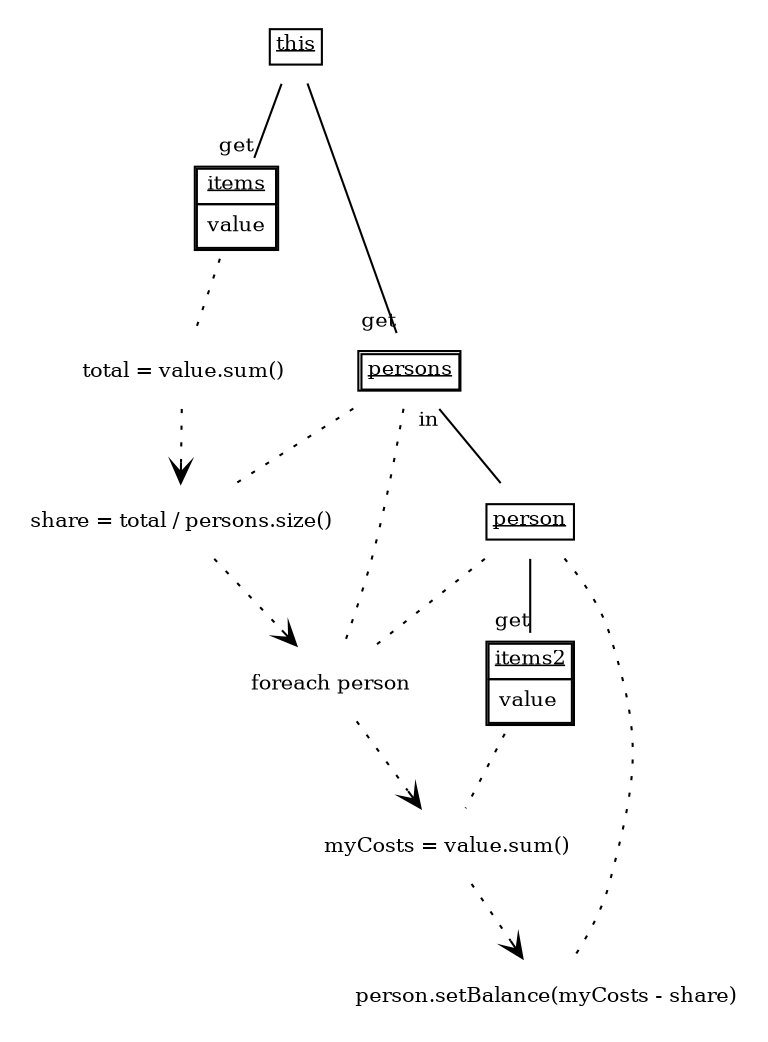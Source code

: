 
 digraph TrafoOpDiagram {
    node [shape = none, fontsize = 10]; 
    edge [fontsize = 10];
    
    
    this [label=<<table border='0' cellborder='1' cellspacing='0'> <tr> <td><u>this</u></td> </tr>  </table>>];
    items [label=<<table border='1' cellborder='1' cellspacing='0'> <tr> <td><u>items</u></td> </tr> <tr><td><table border='0' cellborder='0' cellspacing='0'> <tr><td align='left'>value</td></tr> </table></td></tr> </table>>];
    persons [label=<<table border='1' cellborder='1' cellspacing='0'> <tr> <td><u>persons</u></td> </tr>  </table>>];
    person [label=<<table border='0' cellborder='1' cellspacing='0'> <tr> <td><u>person</u></td> </tr>  </table>>];
    items2 [label=<<table border='1' cellborder='1' cellspacing='0'> <tr> <td><u>items2</u></td> </tr> <tr><td><table border='0' cellborder='0' cellspacing='0'> <tr><td align='left'>value</td></tr> </table></td></tr> </table>>];
    
    
    totalvaluesum [label=<<table border='0' cellborder='0' cellspacing='0'><tr><td>total = value.sum()</td></tr></table>>];
    sharetotalpersonssize [label=<<table border='0' cellborder='0' cellspacing='0'><tr><td>share = total / persons.size()</td></tr></table>>];
    foreachperson [label=<<table border='0' cellborder='0' cellspacing='0'><tr><td>foreach person</td></tr></table>>];
    myCostsvaluesum [label=<<table border='0' cellborder='0' cellspacing='0'><tr><td>myCosts = value.sum()</td></tr></table>>];
    personsetBalancemyCostsshare [label=<<table border='0' cellborder='0' cellspacing='0'><tr><td>person.setBalance(myCosts - share)</td></tr></table>>];
    
    
    this -> items [headlabel = "get" taillabel = "" arrowhead = "none" ];
    this -> persons [headlabel = "get" taillabel = "" arrowhead = "none" ];
    persons -> person [headlabel = "" taillabel = "in" arrowhead = "none" ];
    person -> items2 [headlabel = "get" taillabel = "" arrowhead = "none" ];
    totalvaluesum -> sharetotalpersonssize [style = "dotted", arrowhead = "vee"];
    items -> totalvaluesum [style = "dotted" arrowhead = "none"];
    sharetotalpersonssize -> foreachperson [style = "dotted", arrowhead = "vee"];
    persons -> sharetotalpersonssize [style = "dotted" arrowhead = "none"];
    foreachperson -> myCostsvaluesum [style = "dotted", arrowhead = "vee"];
    person -> foreachperson [style = "dotted" arrowhead = "none"];
    persons -> foreachperson [style = "dotted" arrowhead = "none"];
    myCostsvaluesum -> personsetBalancemyCostsshare [style = "dotted", arrowhead = "vee"];
    items2 -> myCostsvaluesum [style = "dotted" arrowhead = "none"];
    person -> personsetBalancemyCostsshare [style = "dotted" arrowhead = "none"];
}

